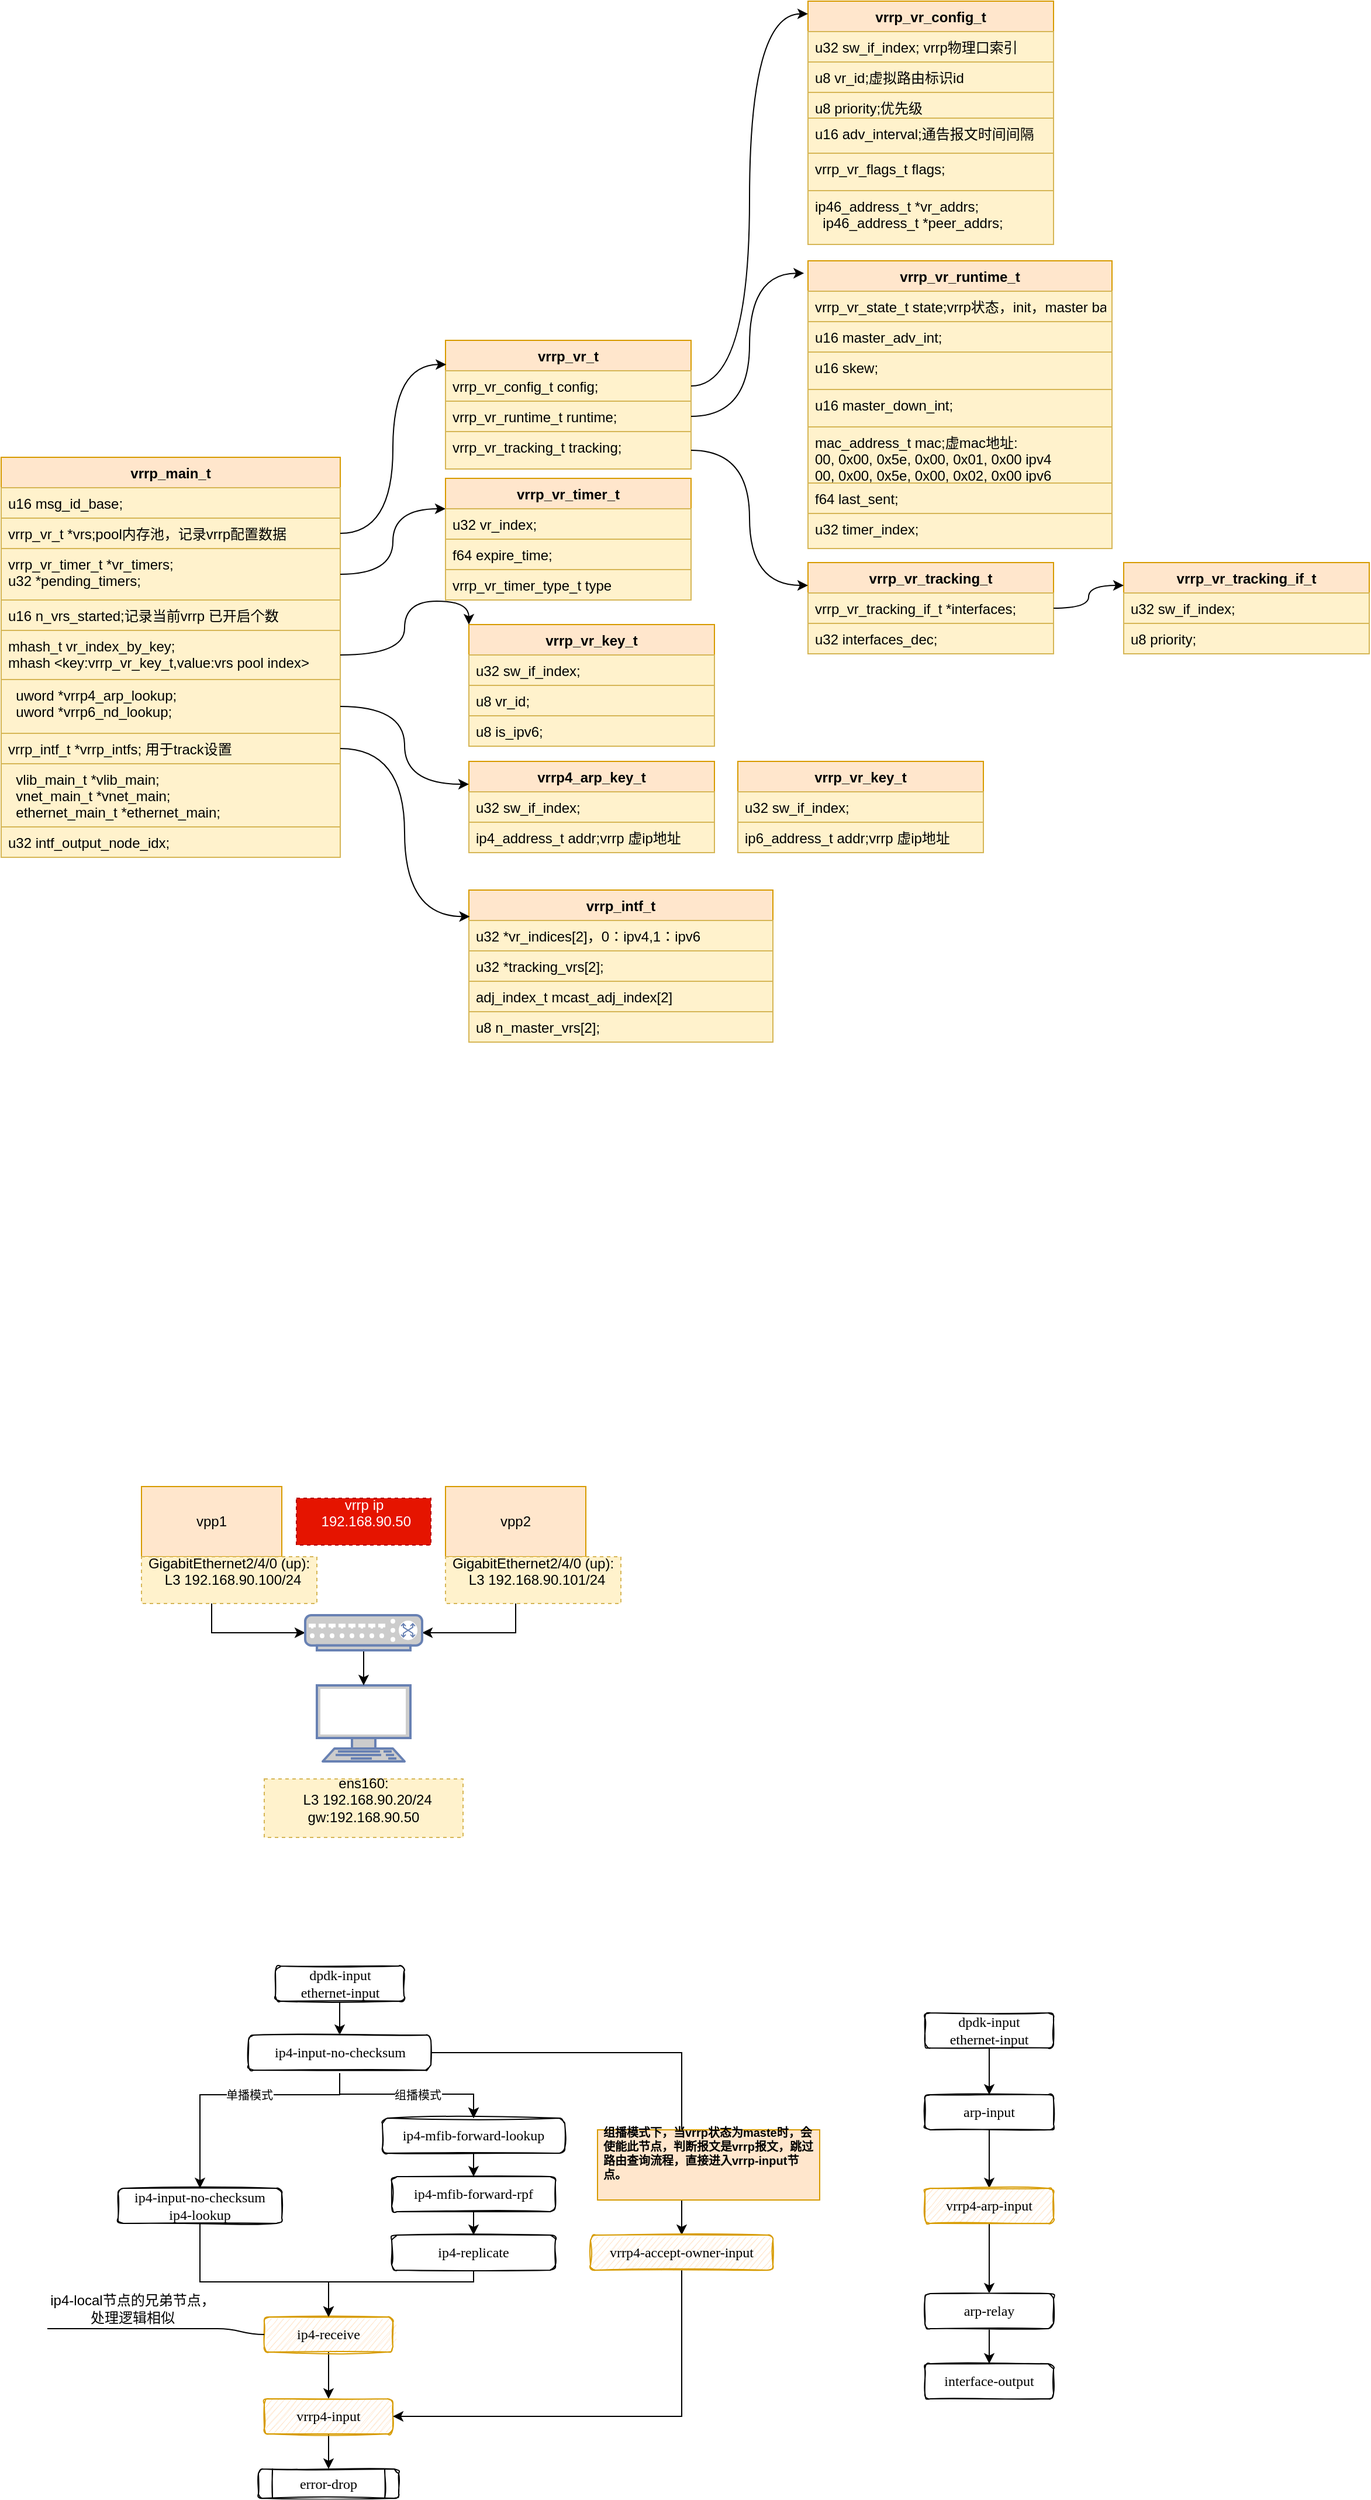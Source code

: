 <mxfile version="20.2.5" type="github">
  <diagram id="Xr7v131PZR1YZp_UmPs2" name="Page-1">
    <mxGraphModel dx="782" dy="436" grid="1" gridSize="10" guides="1" tooltips="1" connect="1" arrows="1" fold="1" page="1" pageScale="1" pageWidth="827" pageHeight="1169" math="0" shadow="0">
      <root>
        <mxCell id="0" />
        <mxCell id="1" parent="0" />
        <mxCell id="yYVIS0Uz0t4i-bLcMdcE-6" style="edgeStyle=orthogonalEdgeStyle;rounded=0;orthogonalLoop=1;jettySize=auto;html=1;entryX=0;entryY=0.5;entryDx=0;entryDy=0;entryPerimeter=0;exitX=0.5;exitY=1;exitDx=0;exitDy=0;" parent="1" source="yYVIS0Uz0t4i-bLcMdcE-1" target="yYVIS0Uz0t4i-bLcMdcE-4" edge="1">
          <mxGeometry relative="1" as="geometry" />
        </mxCell>
        <mxCell id="yYVIS0Uz0t4i-bLcMdcE-1" value="vpp1" style="rounded=0;whiteSpace=wrap;html=1;fillColor=#ffe6cc;strokeColor=#d79b00;" parent="1" vertex="1">
          <mxGeometry x="200" y="1270" width="120" height="60" as="geometry" />
        </mxCell>
        <mxCell id="yYVIS0Uz0t4i-bLcMdcE-7" style="edgeStyle=orthogonalEdgeStyle;rounded=0;orthogonalLoop=1;jettySize=auto;html=1;entryX=1;entryY=0.5;entryDx=0;entryDy=0;entryPerimeter=0;exitX=0.5;exitY=1;exitDx=0;exitDy=0;" parent="1" source="yYVIS0Uz0t4i-bLcMdcE-2" target="yYVIS0Uz0t4i-bLcMdcE-4" edge="1">
          <mxGeometry relative="1" as="geometry" />
        </mxCell>
        <mxCell id="yYVIS0Uz0t4i-bLcMdcE-2" value="vpp2" style="rounded=0;whiteSpace=wrap;html=1;fillColor=#ffe6cc;strokeColor=#d79b00;" parent="1" vertex="1">
          <mxGeometry x="460" y="1270" width="120" height="60" as="geometry" />
        </mxCell>
        <mxCell id="yYVIS0Uz0t4i-bLcMdcE-3" value="" style="fontColor=#0066CC;verticalAlign=top;verticalLabelPosition=bottom;labelPosition=center;align=center;html=1;outlineConnect=0;fillColor=#CCCCCC;strokeColor=#6881B3;gradientColor=none;gradientDirection=north;strokeWidth=2;shape=mxgraph.networks.terminal;" parent="1" vertex="1">
          <mxGeometry x="350" y="1440" width="80" height="65" as="geometry" />
        </mxCell>
        <mxCell id="yYVIS0Uz0t4i-bLcMdcE-5" value="" style="edgeStyle=orthogonalEdgeStyle;rounded=0;orthogonalLoop=1;jettySize=auto;html=1;" parent="1" source="yYVIS0Uz0t4i-bLcMdcE-4" target="yYVIS0Uz0t4i-bLcMdcE-3" edge="1">
          <mxGeometry relative="1" as="geometry" />
        </mxCell>
        <mxCell id="yYVIS0Uz0t4i-bLcMdcE-4" value="" style="fontColor=#0066CC;verticalAlign=top;verticalLabelPosition=bottom;labelPosition=center;align=center;html=1;outlineConnect=0;fillColor=#CCCCCC;strokeColor=#6881B3;gradientColor=none;gradientDirection=north;strokeWidth=2;shape=mxgraph.networks.switch;" parent="1" vertex="1">
          <mxGeometry x="340" y="1380" width="100" height="30" as="geometry" />
        </mxCell>
        <mxCell id="yYVIS0Uz0t4i-bLcMdcE-8" value="&lt;div&gt;GigabitEthernet2/4/0 (up):&lt;/div&gt;&lt;div&gt;&amp;nbsp; L3 192.168.90.100/24&lt;/div&gt;&lt;div&gt;&lt;br&gt;&lt;/div&gt;" style="text;html=1;strokeColor=#d6b656;fillColor=#fff2cc;align=center;verticalAlign=middle;whiteSpace=wrap;rounded=0;dashed=1;" parent="1" vertex="1">
          <mxGeometry x="200" y="1330" width="150" height="40" as="geometry" />
        </mxCell>
        <mxCell id="yYVIS0Uz0t4i-bLcMdcE-9" value="&lt;div&gt;GigabitEthernet2/4/0 (up):&lt;/div&gt;&lt;div&gt;&amp;nbsp; L3 192.168.90.101/24&lt;/div&gt;&lt;div&gt;&lt;br&gt;&lt;/div&gt;" style="text;html=1;strokeColor=#d6b656;fillColor=#fff2cc;align=center;verticalAlign=middle;whiteSpace=wrap;rounded=0;dashed=1;" parent="1" vertex="1">
          <mxGeometry x="460" y="1330" width="150" height="40" as="geometry" />
        </mxCell>
        <mxCell id="yYVIS0Uz0t4i-bLcMdcE-10" value="&lt;div&gt;ens160:&lt;/div&gt;&lt;div&gt;&amp;nbsp; L3 192.168.90.20/24&lt;/div&gt;&lt;div&gt;gw:192.168.90.50&lt;/div&gt;&lt;div&gt;&lt;br&gt;&lt;/div&gt;" style="text;html=1;strokeColor=#d6b656;fillColor=#fff2cc;align=center;verticalAlign=middle;whiteSpace=wrap;rounded=0;dashed=1;" parent="1" vertex="1">
          <mxGeometry x="305" y="1520" width="170" height="50" as="geometry" />
        </mxCell>
        <mxCell id="yYVIS0Uz0t4i-bLcMdcE-11" value="&lt;div&gt;vrrp ip&lt;/div&gt;&lt;div&gt;&lt;span&gt;&amp;nbsp;192.168.90.50&lt;/span&gt;&lt;/div&gt;&lt;div&gt;&lt;br&gt;&lt;/div&gt;" style="text;html=1;strokeColor=#B20000;fillColor=#e51400;align=center;verticalAlign=middle;whiteSpace=wrap;rounded=0;dashed=1;fontColor=#ffffff;" parent="1" vertex="1">
          <mxGeometry x="332.5" y="1280" width="115" height="40" as="geometry" />
        </mxCell>
        <mxCell id="yYVIS0Uz0t4i-bLcMdcE-12" value="vrrp_main_t" style="swimlane;fontStyle=1;align=center;verticalAlign=top;childLayout=stackLayout;horizontal=1;startSize=26;horizontalStack=0;resizeParent=1;resizeParentMax=0;resizeLast=0;collapsible=1;marginBottom=0;strokeColor=#d79b00;fillColor=#ffe6cc;" parent="1" vertex="1">
          <mxGeometry x="80" y="390" width="290" height="342" as="geometry" />
        </mxCell>
        <mxCell id="yYVIS0Uz0t4i-bLcMdcE-13" value="u16 msg_id_base;" style="text;strokeColor=#d6b656;fillColor=#fff2cc;align=left;verticalAlign=top;spacingLeft=4;spacingRight=4;overflow=hidden;rotatable=0;points=[[0,0.5],[1,0.5]];portConstraint=eastwest;" parent="yYVIS0Uz0t4i-bLcMdcE-12" vertex="1">
          <mxGeometry y="26" width="290" height="26" as="geometry" />
        </mxCell>
        <mxCell id="yYVIS0Uz0t4i-bLcMdcE-15" value="vrrp_vr_t *vrs;pool内存池，记录vrrp配置数据" style="text;strokeColor=#d6b656;fillColor=#fff2cc;align=left;verticalAlign=top;spacingLeft=4;spacingRight=4;overflow=hidden;rotatable=0;points=[[0,0.5],[1,0.5]];portConstraint=eastwest;" parent="yYVIS0Uz0t4i-bLcMdcE-12" vertex="1">
          <mxGeometry y="52" width="290" height="26" as="geometry" />
        </mxCell>
        <mxCell id="yYVIS0Uz0t4i-bLcMdcE-16" value="vrrp_vr_timer_t *vr_timers;&#xa;u32 *pending_timers;" style="text;strokeColor=#d6b656;fillColor=#fff2cc;align=left;verticalAlign=top;spacingLeft=4;spacingRight=4;overflow=hidden;rotatable=0;points=[[0,0.5],[1,0.5]];portConstraint=eastwest;" parent="yYVIS0Uz0t4i-bLcMdcE-12" vertex="1">
          <mxGeometry y="78" width="290" height="44" as="geometry" />
        </mxCell>
        <mxCell id="yYVIS0Uz0t4i-bLcMdcE-17" value="u16 n_vrs_started;记录当前vrrp 已开启个数" style="text;strokeColor=#d6b656;fillColor=#fff2cc;align=left;verticalAlign=top;spacingLeft=4;spacingRight=4;overflow=hidden;rotatable=0;points=[[0,0.5],[1,0.5]];portConstraint=eastwest;" parent="yYVIS0Uz0t4i-bLcMdcE-12" vertex="1">
          <mxGeometry y="122" width="290" height="26" as="geometry" />
        </mxCell>
        <mxCell id="yYVIS0Uz0t4i-bLcMdcE-18" value="mhash_t vr_index_by_key;  &#xa;mhash &lt;key:vrrp_vr_key_t,value:vrs pool index&gt;" style="text;strokeColor=#d6b656;fillColor=#fff2cc;align=left;verticalAlign=top;spacingLeft=4;spacingRight=4;overflow=hidden;rotatable=0;points=[[0,0.5],[1,0.5]];portConstraint=eastwest;" parent="yYVIS0Uz0t4i-bLcMdcE-12" vertex="1">
          <mxGeometry y="148" width="290" height="42" as="geometry" />
        </mxCell>
        <mxCell id="yYVIS0Uz0t4i-bLcMdcE-19" value="  uword *vrrp4_arp_lookup;&#xa;  uword *vrrp6_nd_lookup;" style="text;strokeColor=#d6b656;fillColor=#fff2cc;align=left;verticalAlign=top;spacingLeft=4;spacingRight=4;overflow=hidden;rotatable=0;points=[[0,0.5],[1,0.5]];portConstraint=eastwest;" parent="yYVIS0Uz0t4i-bLcMdcE-12" vertex="1">
          <mxGeometry y="190" width="290" height="46" as="geometry" />
        </mxCell>
        <mxCell id="yYVIS0Uz0t4i-bLcMdcE-20" value="vrrp_intf_t *vrrp_intfs; 用于track设置" style="text;strokeColor=#d6b656;fillColor=#fff2cc;align=left;verticalAlign=top;spacingLeft=4;spacingRight=4;overflow=hidden;rotatable=0;points=[[0,0.5],[1,0.5]];portConstraint=eastwest;" parent="yYVIS0Uz0t4i-bLcMdcE-12" vertex="1">
          <mxGeometry y="236" width="290" height="26" as="geometry" />
        </mxCell>
        <mxCell id="yYVIS0Uz0t4i-bLcMdcE-21" value="  vlib_main_t *vlib_main;&#xa;  vnet_main_t *vnet_main;&#xa;  ethernet_main_t *ethernet_main;" style="text;strokeColor=#d6b656;fillColor=#fff2cc;align=left;verticalAlign=top;spacingLeft=4;spacingRight=4;overflow=hidden;rotatable=0;points=[[0,0.5],[1,0.5]];portConstraint=eastwest;" parent="yYVIS0Uz0t4i-bLcMdcE-12" vertex="1">
          <mxGeometry y="262" width="290" height="54" as="geometry" />
        </mxCell>
        <mxCell id="yYVIS0Uz0t4i-bLcMdcE-22" value="u32 intf_output_node_idx;" style="text;strokeColor=#d6b656;fillColor=#fff2cc;align=left;verticalAlign=top;spacingLeft=4;spacingRight=4;overflow=hidden;rotatable=0;points=[[0,0.5],[1,0.5]];portConstraint=eastwest;" parent="yYVIS0Uz0t4i-bLcMdcE-12" vertex="1">
          <mxGeometry y="316" width="290" height="26" as="geometry" />
        </mxCell>
        <mxCell id="yYVIS0Uz0t4i-bLcMdcE-23" value="vrrp_vr_t" style="swimlane;fontStyle=1;align=center;verticalAlign=top;childLayout=stackLayout;horizontal=1;startSize=26;horizontalStack=0;resizeParent=1;resizeParentMax=0;resizeLast=0;collapsible=1;marginBottom=0;strokeColor=#d79b00;fillColor=#ffe6cc;" parent="1" vertex="1">
          <mxGeometry x="460" y="290" width="210" height="110" as="geometry" />
        </mxCell>
        <mxCell id="yYVIS0Uz0t4i-bLcMdcE-24" value="vrrp_vr_config_t config;" style="text;strokeColor=#d6b656;fillColor=#fff2cc;align=left;verticalAlign=top;spacingLeft=4;spacingRight=4;overflow=hidden;rotatable=0;points=[[0,0.5],[1,0.5]];portConstraint=eastwest;" parent="yYVIS0Uz0t4i-bLcMdcE-23" vertex="1">
          <mxGeometry y="26" width="210" height="26" as="geometry" />
        </mxCell>
        <mxCell id="yYVIS0Uz0t4i-bLcMdcE-25" value="vrrp_vr_runtime_t runtime;" style="text;strokeColor=#d6b656;fillColor=#fff2cc;align=left;verticalAlign=top;spacingLeft=4;spacingRight=4;overflow=hidden;rotatable=0;points=[[0,0.5],[1,0.5]];portConstraint=eastwest;" parent="yYVIS0Uz0t4i-bLcMdcE-23" vertex="1">
          <mxGeometry y="52" width="210" height="26" as="geometry" />
        </mxCell>
        <mxCell id="yYVIS0Uz0t4i-bLcMdcE-26" value="vrrp_vr_tracking_t tracking;" style="text;strokeColor=#d6b656;fillColor=#fff2cc;align=left;verticalAlign=top;spacingLeft=4;spacingRight=4;overflow=hidden;rotatable=0;points=[[0,0.5],[1,0.5]];portConstraint=eastwest;" parent="yYVIS0Uz0t4i-bLcMdcE-23" vertex="1">
          <mxGeometry y="78" width="210" height="32" as="geometry" />
        </mxCell>
        <mxCell id="yYVIS0Uz0t4i-bLcMdcE-33" value="vrrp_vr_config_t" style="swimlane;fontStyle=1;align=center;verticalAlign=top;childLayout=stackLayout;horizontal=1;startSize=26;horizontalStack=0;resizeParent=1;resizeParentMax=0;resizeLast=0;collapsible=1;marginBottom=0;strokeColor=#d79b00;fillColor=#ffe6cc;" parent="1" vertex="1">
          <mxGeometry x="770" width="210" height="208" as="geometry" />
        </mxCell>
        <mxCell id="yYVIS0Uz0t4i-bLcMdcE-34" value="u32 sw_if_index; vrrp物理口索引" style="text;strokeColor=#d6b656;fillColor=#fff2cc;align=left;verticalAlign=top;spacingLeft=4;spacingRight=4;overflow=hidden;rotatable=0;points=[[0,0.5],[1,0.5]];portConstraint=eastwest;" parent="yYVIS0Uz0t4i-bLcMdcE-33" vertex="1">
          <mxGeometry y="26" width="210" height="26" as="geometry" />
        </mxCell>
        <mxCell id="yYVIS0Uz0t4i-bLcMdcE-35" value="u8 vr_id;虚拟路由标识id" style="text;strokeColor=#d6b656;fillColor=#fff2cc;align=left;verticalAlign=top;spacingLeft=4;spacingRight=4;overflow=hidden;rotatable=0;points=[[0,0.5],[1,0.5]];portConstraint=eastwest;" parent="yYVIS0Uz0t4i-bLcMdcE-33" vertex="1">
          <mxGeometry y="52" width="210" height="26" as="geometry" />
        </mxCell>
        <mxCell id="yYVIS0Uz0t4i-bLcMdcE-36" value="u8 priority;优先级" style="text;strokeColor=#d6b656;fillColor=#fff2cc;align=left;verticalAlign=top;spacingLeft=4;spacingRight=4;overflow=hidden;rotatable=0;points=[[0,0.5],[1,0.5]];portConstraint=eastwest;" parent="yYVIS0Uz0t4i-bLcMdcE-33" vertex="1">
          <mxGeometry y="78" width="210" height="22" as="geometry" />
        </mxCell>
        <mxCell id="yYVIS0Uz0t4i-bLcMdcE-37" value="u16 adv_interval;通告报文时间间隔" style="text;strokeColor=#d6b656;fillColor=#fff2cc;align=left;verticalAlign=top;spacingLeft=4;spacingRight=4;overflow=hidden;rotatable=0;points=[[0,0.5],[1,0.5]];portConstraint=eastwest;" parent="yYVIS0Uz0t4i-bLcMdcE-33" vertex="1">
          <mxGeometry y="100" width="210" height="30" as="geometry" />
        </mxCell>
        <mxCell id="yYVIS0Uz0t4i-bLcMdcE-38" value="vrrp_vr_flags_t flags;" style="text;strokeColor=#d6b656;fillColor=#fff2cc;align=left;verticalAlign=top;spacingLeft=4;spacingRight=4;overflow=hidden;rotatable=0;points=[[0,0.5],[1,0.5]];portConstraint=eastwest;" parent="yYVIS0Uz0t4i-bLcMdcE-33" vertex="1">
          <mxGeometry y="130" width="210" height="32" as="geometry" />
        </mxCell>
        <mxCell id="yYVIS0Uz0t4i-bLcMdcE-39" value="ip46_address_t *vr_addrs;&#xa;  ip46_address_t *peer_addrs;" style="text;strokeColor=#d6b656;fillColor=#fff2cc;align=left;verticalAlign=top;spacingLeft=4;spacingRight=4;overflow=hidden;rotatable=0;points=[[0,0.5],[1,0.5]];portConstraint=eastwest;" parent="yYVIS0Uz0t4i-bLcMdcE-33" vertex="1">
          <mxGeometry y="162" width="210" height="46" as="geometry" />
        </mxCell>
        <mxCell id="yYVIS0Uz0t4i-bLcMdcE-40" value="vrrp_vr_runtime_t" style="swimlane;fontStyle=1;align=center;verticalAlign=top;childLayout=stackLayout;horizontal=1;startSize=26;horizontalStack=0;resizeParent=1;resizeParentMax=0;resizeLast=0;collapsible=1;marginBottom=0;strokeColor=#d79b00;fillColor=#ffe6cc;" parent="1" vertex="1">
          <mxGeometry x="770" y="222" width="260" height="246" as="geometry" />
        </mxCell>
        <mxCell id="yYVIS0Uz0t4i-bLcMdcE-41" value="vrrp_vr_state_t state;vrrp状态，init，master backup" style="text;strokeColor=#d6b656;fillColor=#fff2cc;align=left;verticalAlign=top;spacingLeft=4;spacingRight=4;overflow=hidden;rotatable=0;points=[[0,0.5],[1,0.5]];portConstraint=eastwest;" parent="yYVIS0Uz0t4i-bLcMdcE-40" vertex="1">
          <mxGeometry y="26" width="260" height="26" as="geometry" />
        </mxCell>
        <mxCell id="yYVIS0Uz0t4i-bLcMdcE-42" value="u16 master_adv_int;" style="text;strokeColor=#d6b656;fillColor=#fff2cc;align=left;verticalAlign=top;spacingLeft=4;spacingRight=4;overflow=hidden;rotatable=0;points=[[0,0.5],[1,0.5]];portConstraint=eastwest;" parent="yYVIS0Uz0t4i-bLcMdcE-40" vertex="1">
          <mxGeometry y="52" width="260" height="26" as="geometry" />
        </mxCell>
        <mxCell id="yYVIS0Uz0t4i-bLcMdcE-43" value="u16 skew;" style="text;strokeColor=#d6b656;fillColor=#fff2cc;align=left;verticalAlign=top;spacingLeft=4;spacingRight=4;overflow=hidden;rotatable=0;points=[[0,0.5],[1,0.5]];portConstraint=eastwest;" parent="yYVIS0Uz0t4i-bLcMdcE-40" vertex="1">
          <mxGeometry y="78" width="260" height="32" as="geometry" />
        </mxCell>
        <mxCell id="yYVIS0Uz0t4i-bLcMdcE-44" value="u16 master_down_int;" style="text;strokeColor=#d6b656;fillColor=#fff2cc;align=left;verticalAlign=top;spacingLeft=4;spacingRight=4;overflow=hidden;rotatable=0;points=[[0,0.5],[1,0.5]];portConstraint=eastwest;" parent="yYVIS0Uz0t4i-bLcMdcE-40" vertex="1">
          <mxGeometry y="110" width="260" height="32" as="geometry" />
        </mxCell>
        <mxCell id="yYVIS0Uz0t4i-bLcMdcE-45" value="mac_address_t mac;虚mac地址:&#xa;00, 0x00, 0x5e, 0x00, 0x01, 0x00 ipv4&#xa;00, 0x00, 0x5e, 0x00, 0x02, 0x00 ipv6" style="text;strokeColor=#d6b656;fillColor=#fff2cc;align=left;verticalAlign=top;spacingLeft=4;spacingRight=4;overflow=hidden;rotatable=0;points=[[0,0.5],[1,0.5]];portConstraint=eastwest;" parent="yYVIS0Uz0t4i-bLcMdcE-40" vertex="1">
          <mxGeometry y="142" width="260" height="48" as="geometry" />
        </mxCell>
        <mxCell id="yYVIS0Uz0t4i-bLcMdcE-46" value="f64 last_sent;" style="text;strokeColor=#d6b656;fillColor=#fff2cc;align=left;verticalAlign=top;spacingLeft=4;spacingRight=4;overflow=hidden;rotatable=0;points=[[0,0.5],[1,0.5]];portConstraint=eastwest;" parent="yYVIS0Uz0t4i-bLcMdcE-40" vertex="1">
          <mxGeometry y="190" width="260" height="26" as="geometry" />
        </mxCell>
        <mxCell id="yYVIS0Uz0t4i-bLcMdcE-47" value="u32 timer_index;" style="text;strokeColor=#d6b656;fillColor=#fff2cc;align=left;verticalAlign=top;spacingLeft=4;spacingRight=4;overflow=hidden;rotatable=0;points=[[0,0.5],[1,0.5]];portConstraint=eastwest;" parent="yYVIS0Uz0t4i-bLcMdcE-40" vertex="1">
          <mxGeometry y="216" width="260" height="30" as="geometry" />
        </mxCell>
        <mxCell id="yYVIS0Uz0t4i-bLcMdcE-48" value="vrrp_vr_tracking_t" style="swimlane;fontStyle=1;align=center;verticalAlign=top;childLayout=stackLayout;horizontal=1;startSize=26;horizontalStack=0;resizeParent=1;resizeParentMax=0;resizeLast=0;collapsible=1;marginBottom=0;strokeColor=#d79b00;fillColor=#ffe6cc;" parent="1" vertex="1">
          <mxGeometry x="770" y="480" width="210" height="78" as="geometry" />
        </mxCell>
        <mxCell id="yYVIS0Uz0t4i-bLcMdcE-49" value="vrrp_vr_tracking_if_t *interfaces;" style="text;strokeColor=#d6b656;fillColor=#fff2cc;align=left;verticalAlign=top;spacingLeft=4;spacingRight=4;overflow=hidden;rotatable=0;points=[[0,0.5],[1,0.5]];portConstraint=eastwest;" parent="yYVIS0Uz0t4i-bLcMdcE-48" vertex="1">
          <mxGeometry y="26" width="210" height="26" as="geometry" />
        </mxCell>
        <mxCell id="yYVIS0Uz0t4i-bLcMdcE-50" value="u32 interfaces_dec;" style="text;strokeColor=#d6b656;fillColor=#fff2cc;align=left;verticalAlign=top;spacingLeft=4;spacingRight=4;overflow=hidden;rotatable=0;points=[[0,0.5],[1,0.5]];portConstraint=eastwest;" parent="yYVIS0Uz0t4i-bLcMdcE-48" vertex="1">
          <mxGeometry y="52" width="210" height="26" as="geometry" />
        </mxCell>
        <mxCell id="yYVIS0Uz0t4i-bLcMdcE-56" value="vrrp_vr_tracking_if_t" style="swimlane;fontStyle=1;align=center;verticalAlign=top;childLayout=stackLayout;horizontal=1;startSize=26;horizontalStack=0;resizeParent=1;resizeParentMax=0;resizeLast=0;collapsible=1;marginBottom=0;strokeColor=#d79b00;fillColor=#ffe6cc;" parent="1" vertex="1">
          <mxGeometry x="1040" y="480" width="210" height="78" as="geometry" />
        </mxCell>
        <mxCell id="yYVIS0Uz0t4i-bLcMdcE-57" value="u32 sw_if_index;" style="text;strokeColor=#d6b656;fillColor=#fff2cc;align=left;verticalAlign=top;spacingLeft=4;spacingRight=4;overflow=hidden;rotatable=0;points=[[0,0.5],[1,0.5]];portConstraint=eastwest;" parent="yYVIS0Uz0t4i-bLcMdcE-56" vertex="1">
          <mxGeometry y="26" width="210" height="26" as="geometry" />
        </mxCell>
        <mxCell id="yYVIS0Uz0t4i-bLcMdcE-58" value="u8 priority;" style="text;strokeColor=#d6b656;fillColor=#fff2cc;align=left;verticalAlign=top;spacingLeft=4;spacingRight=4;overflow=hidden;rotatable=0;points=[[0,0.5],[1,0.5]];portConstraint=eastwest;" parent="yYVIS0Uz0t4i-bLcMdcE-56" vertex="1">
          <mxGeometry y="52" width="210" height="26" as="geometry" />
        </mxCell>
        <mxCell id="yYVIS0Uz0t4i-bLcMdcE-59" value="vrrp_vr_timer_t" style="swimlane;fontStyle=1;align=center;verticalAlign=top;childLayout=stackLayout;horizontal=1;startSize=26;horizontalStack=0;resizeParent=1;resizeParentMax=0;resizeLast=0;collapsible=1;marginBottom=0;strokeColor=#d79b00;fillColor=#ffe6cc;" parent="1" vertex="1">
          <mxGeometry x="460" y="408" width="210" height="104" as="geometry" />
        </mxCell>
        <mxCell id="yYVIS0Uz0t4i-bLcMdcE-60" value="u32 vr_index;" style="text;strokeColor=#d6b656;fillColor=#fff2cc;align=left;verticalAlign=top;spacingLeft=4;spacingRight=4;overflow=hidden;rotatable=0;points=[[0,0.5],[1,0.5]];portConstraint=eastwest;" parent="yYVIS0Uz0t4i-bLcMdcE-59" vertex="1">
          <mxGeometry y="26" width="210" height="26" as="geometry" />
        </mxCell>
        <mxCell id="yYVIS0Uz0t4i-bLcMdcE-61" value="f64 expire_time;" style="text;strokeColor=#d6b656;fillColor=#fff2cc;align=left;verticalAlign=top;spacingLeft=4;spacingRight=4;overflow=hidden;rotatable=0;points=[[0,0.5],[1,0.5]];portConstraint=eastwest;" parent="yYVIS0Uz0t4i-bLcMdcE-59" vertex="1">
          <mxGeometry y="52" width="210" height="26" as="geometry" />
        </mxCell>
        <mxCell id="yYVIS0Uz0t4i-bLcMdcE-62" value="vrrp_vr_timer_type_t type" style="text;strokeColor=#d6b656;fillColor=#fff2cc;align=left;verticalAlign=top;spacingLeft=4;spacingRight=4;overflow=hidden;rotatable=0;points=[[0,0.5],[1,0.5]];portConstraint=eastwest;" parent="yYVIS0Uz0t4i-bLcMdcE-59" vertex="1">
          <mxGeometry y="78" width="210" height="26" as="geometry" />
        </mxCell>
        <mxCell id="yYVIS0Uz0t4i-bLcMdcE-63" style="edgeStyle=orthogonalEdgeStyle;curved=1;rounded=0;orthogonalLoop=1;jettySize=auto;html=1;exitX=1;exitY=0.5;exitDx=0;exitDy=0;entryX=0.003;entryY=0.188;entryDx=0;entryDy=0;entryPerimeter=0;" parent="1" source="yYVIS0Uz0t4i-bLcMdcE-15" target="yYVIS0Uz0t4i-bLcMdcE-23" edge="1">
          <mxGeometry relative="1" as="geometry">
            <mxPoint x="390" y="230" as="targetPoint" />
          </mxGeometry>
        </mxCell>
        <mxCell id="yYVIS0Uz0t4i-bLcMdcE-65" style="edgeStyle=orthogonalEdgeStyle;curved=1;rounded=0;orthogonalLoop=1;jettySize=auto;html=1;exitX=1;exitY=0.5;exitDx=0;exitDy=0;entryX=-0.013;entryY=0.043;entryDx=0;entryDy=0;entryPerimeter=0;" parent="1" source="yYVIS0Uz0t4i-bLcMdcE-25" target="yYVIS0Uz0t4i-bLcMdcE-40" edge="1">
          <mxGeometry relative="1" as="geometry" />
        </mxCell>
        <mxCell id="yYVIS0Uz0t4i-bLcMdcE-66" style="edgeStyle=orthogonalEdgeStyle;curved=1;rounded=0;orthogonalLoop=1;jettySize=auto;html=1;exitX=1;exitY=0.5;exitDx=0;exitDy=0;entryX=0;entryY=0.25;entryDx=0;entryDy=0;" parent="1" source="yYVIS0Uz0t4i-bLcMdcE-26" target="yYVIS0Uz0t4i-bLcMdcE-48" edge="1">
          <mxGeometry relative="1" as="geometry" />
        </mxCell>
        <mxCell id="yYVIS0Uz0t4i-bLcMdcE-67" style="edgeStyle=orthogonalEdgeStyle;curved=1;rounded=0;orthogonalLoop=1;jettySize=auto;html=1;exitX=1;exitY=0.5;exitDx=0;exitDy=0;entryX=0;entryY=0.25;entryDx=0;entryDy=0;" parent="1" source="yYVIS0Uz0t4i-bLcMdcE-49" target="yYVIS0Uz0t4i-bLcMdcE-56" edge="1">
          <mxGeometry relative="1" as="geometry" />
        </mxCell>
        <mxCell id="yYVIS0Uz0t4i-bLcMdcE-68" style="edgeStyle=orthogonalEdgeStyle;curved=1;rounded=0;orthogonalLoop=1;jettySize=auto;html=1;exitX=1;exitY=0.5;exitDx=0;exitDy=0;entryX=0;entryY=0.052;entryDx=0;entryDy=0;entryPerimeter=0;" parent="1" source="yYVIS0Uz0t4i-bLcMdcE-24" target="yYVIS0Uz0t4i-bLcMdcE-33" edge="1">
          <mxGeometry relative="1" as="geometry" />
        </mxCell>
        <mxCell id="yYVIS0Uz0t4i-bLcMdcE-69" style="edgeStyle=orthogonalEdgeStyle;curved=1;rounded=0;orthogonalLoop=1;jettySize=auto;html=1;exitX=1;exitY=0.5;exitDx=0;exitDy=0;entryX=0;entryY=0.25;entryDx=0;entryDy=0;" parent="1" source="yYVIS0Uz0t4i-bLcMdcE-16" target="yYVIS0Uz0t4i-bLcMdcE-59" edge="1">
          <mxGeometry relative="1" as="geometry" />
        </mxCell>
        <mxCell id="yYVIS0Uz0t4i-bLcMdcE-70" value="vrrp_vr_key_t" style="swimlane;fontStyle=1;align=center;verticalAlign=top;childLayout=stackLayout;horizontal=1;startSize=26;horizontalStack=0;resizeParent=1;resizeParentMax=0;resizeLast=0;collapsible=1;marginBottom=0;strokeColor=#d79b00;fillColor=#ffe6cc;" parent="1" vertex="1">
          <mxGeometry x="480" y="533" width="210" height="104" as="geometry" />
        </mxCell>
        <mxCell id="yYVIS0Uz0t4i-bLcMdcE-71" value="u32 sw_if_index;" style="text;strokeColor=#d6b656;fillColor=#fff2cc;align=left;verticalAlign=top;spacingLeft=4;spacingRight=4;overflow=hidden;rotatable=0;points=[[0,0.5],[1,0.5]];portConstraint=eastwest;" parent="yYVIS0Uz0t4i-bLcMdcE-70" vertex="1">
          <mxGeometry y="26" width="210" height="26" as="geometry" />
        </mxCell>
        <mxCell id="yYVIS0Uz0t4i-bLcMdcE-72" value="u8 vr_id;" style="text;strokeColor=#d6b656;fillColor=#fff2cc;align=left;verticalAlign=top;spacingLeft=4;spacingRight=4;overflow=hidden;rotatable=0;points=[[0,0.5],[1,0.5]];portConstraint=eastwest;" parent="yYVIS0Uz0t4i-bLcMdcE-70" vertex="1">
          <mxGeometry y="52" width="210" height="26" as="geometry" />
        </mxCell>
        <mxCell id="yYVIS0Uz0t4i-bLcMdcE-73" value="u8 is_ipv6;" style="text;strokeColor=#d6b656;fillColor=#fff2cc;align=left;verticalAlign=top;spacingLeft=4;spacingRight=4;overflow=hidden;rotatable=0;points=[[0,0.5],[1,0.5]];portConstraint=eastwest;" parent="yYVIS0Uz0t4i-bLcMdcE-70" vertex="1">
          <mxGeometry y="78" width="210" height="26" as="geometry" />
        </mxCell>
        <mxCell id="yYVIS0Uz0t4i-bLcMdcE-74" style="edgeStyle=orthogonalEdgeStyle;curved=1;rounded=0;orthogonalLoop=1;jettySize=auto;html=1;exitX=1;exitY=0.5;exitDx=0;exitDy=0;entryX=0;entryY=0;entryDx=0;entryDy=0;" parent="1" source="yYVIS0Uz0t4i-bLcMdcE-18" target="yYVIS0Uz0t4i-bLcMdcE-70" edge="1">
          <mxGeometry relative="1" as="geometry" />
        </mxCell>
        <mxCell id="yYVIS0Uz0t4i-bLcMdcE-75" value="vrrp4_arp_key_t" style="swimlane;fontStyle=1;align=center;verticalAlign=top;childLayout=stackLayout;horizontal=1;startSize=26;horizontalStack=0;resizeParent=1;resizeParentMax=0;resizeLast=0;collapsible=1;marginBottom=0;strokeColor=#d79b00;fillColor=#ffe6cc;" parent="1" vertex="1">
          <mxGeometry x="480" y="650" width="210" height="78" as="geometry" />
        </mxCell>
        <mxCell id="yYVIS0Uz0t4i-bLcMdcE-76" value="u32 sw_if_index;" style="text;strokeColor=#d6b656;fillColor=#fff2cc;align=left;verticalAlign=top;spacingLeft=4;spacingRight=4;overflow=hidden;rotatable=0;points=[[0,0.5],[1,0.5]];portConstraint=eastwest;" parent="yYVIS0Uz0t4i-bLcMdcE-75" vertex="1">
          <mxGeometry y="26" width="210" height="26" as="geometry" />
        </mxCell>
        <mxCell id="yYVIS0Uz0t4i-bLcMdcE-77" value="ip4_address_t addr;vrrp 虚ip地址" style="text;strokeColor=#d6b656;fillColor=#fff2cc;align=left;verticalAlign=top;spacingLeft=4;spacingRight=4;overflow=hidden;rotatable=0;points=[[0,0.5],[1,0.5]];portConstraint=eastwest;" parent="yYVIS0Uz0t4i-bLcMdcE-75" vertex="1">
          <mxGeometry y="52" width="210" height="26" as="geometry" />
        </mxCell>
        <mxCell id="yYVIS0Uz0t4i-bLcMdcE-79" value="vrrp_vr_key_t" style="swimlane;fontStyle=1;align=center;verticalAlign=top;childLayout=stackLayout;horizontal=1;startSize=26;horizontalStack=0;resizeParent=1;resizeParentMax=0;resizeLast=0;collapsible=1;marginBottom=0;strokeColor=#d79b00;fillColor=#ffe6cc;" parent="1" vertex="1">
          <mxGeometry x="710" y="650" width="210" height="78" as="geometry" />
        </mxCell>
        <mxCell id="yYVIS0Uz0t4i-bLcMdcE-80" value="u32 sw_if_index;" style="text;strokeColor=#d6b656;fillColor=#fff2cc;align=left;verticalAlign=top;spacingLeft=4;spacingRight=4;overflow=hidden;rotatable=0;points=[[0,0.5],[1,0.5]];portConstraint=eastwest;" parent="yYVIS0Uz0t4i-bLcMdcE-79" vertex="1">
          <mxGeometry y="26" width="210" height="26" as="geometry" />
        </mxCell>
        <mxCell id="yYVIS0Uz0t4i-bLcMdcE-81" value="ip6_address_t addr;vrrp 虚ip地址" style="text;strokeColor=#d6b656;fillColor=#fff2cc;align=left;verticalAlign=top;spacingLeft=4;spacingRight=4;overflow=hidden;rotatable=0;points=[[0,0.5],[1,0.5]];portConstraint=eastwest;" parent="yYVIS0Uz0t4i-bLcMdcE-79" vertex="1">
          <mxGeometry y="52" width="210" height="26" as="geometry" />
        </mxCell>
        <mxCell id="yYVIS0Uz0t4i-bLcMdcE-83" style="edgeStyle=orthogonalEdgeStyle;curved=1;rounded=0;orthogonalLoop=1;jettySize=auto;html=1;exitX=1;exitY=0.5;exitDx=0;exitDy=0;entryX=0;entryY=0.25;entryDx=0;entryDy=0;" parent="1" source="yYVIS0Uz0t4i-bLcMdcE-19" target="yYVIS0Uz0t4i-bLcMdcE-75" edge="1">
          <mxGeometry relative="1" as="geometry" />
        </mxCell>
        <mxCell id="jMTyDZ1HEhaUe_e8WgB1-1" value="vrrp_intf_t" style="swimlane;fontStyle=1;align=center;verticalAlign=top;childLayout=stackLayout;horizontal=1;startSize=26;horizontalStack=0;resizeParent=1;resizeParentMax=0;resizeLast=0;collapsible=1;marginBottom=0;strokeColor=#d79b00;fillColor=#ffe6cc;" parent="1" vertex="1">
          <mxGeometry x="480" y="760" width="260" height="130" as="geometry" />
        </mxCell>
        <mxCell id="jMTyDZ1HEhaUe_e8WgB1-2" value="u32 *vr_indices[2]，0：ipv4,1：ipv6" style="text;strokeColor=#d6b656;fillColor=#fff2cc;align=left;verticalAlign=top;spacingLeft=4;spacingRight=4;overflow=hidden;rotatable=0;points=[[0,0.5],[1,0.5]];portConstraint=eastwest;" parent="jMTyDZ1HEhaUe_e8WgB1-1" vertex="1">
          <mxGeometry y="26" width="260" height="26" as="geometry" />
        </mxCell>
        <mxCell id="jMTyDZ1HEhaUe_e8WgB1-3" value="u32 *tracking_vrs[2]; " style="text;strokeColor=#d6b656;fillColor=#fff2cc;align=left;verticalAlign=top;spacingLeft=4;spacingRight=4;overflow=hidden;rotatable=0;points=[[0,0.5],[1,0.5]];portConstraint=eastwest;" parent="jMTyDZ1HEhaUe_e8WgB1-1" vertex="1">
          <mxGeometry y="52" width="260" height="26" as="geometry" />
        </mxCell>
        <mxCell id="jMTyDZ1HEhaUe_e8WgB1-4" value="adj_index_t mcast_adj_index[2]" style="text;strokeColor=#d6b656;fillColor=#fff2cc;align=left;verticalAlign=top;spacingLeft=4;spacingRight=4;overflow=hidden;rotatable=0;points=[[0,0.5],[1,0.5]];portConstraint=eastwest;" parent="jMTyDZ1HEhaUe_e8WgB1-1" vertex="1">
          <mxGeometry y="78" width="260" height="26" as="geometry" />
        </mxCell>
        <mxCell id="jMTyDZ1HEhaUe_e8WgB1-5" value="u8 n_master_vrs[2];" style="text;strokeColor=#d6b656;fillColor=#fff2cc;align=left;verticalAlign=top;spacingLeft=4;spacingRight=4;overflow=hidden;rotatable=0;points=[[0,0.5],[1,0.5]];portConstraint=eastwest;" parent="jMTyDZ1HEhaUe_e8WgB1-1" vertex="1">
          <mxGeometry y="104" width="260" height="26" as="geometry" />
        </mxCell>
        <mxCell id="jMTyDZ1HEhaUe_e8WgB1-7" style="edgeStyle=orthogonalEdgeStyle;curved=1;rounded=0;orthogonalLoop=1;jettySize=auto;html=1;exitX=1;exitY=0.5;exitDx=0;exitDy=0;entryX=0.003;entryY=0.174;entryDx=0;entryDy=0;entryPerimeter=0;" parent="1" source="yYVIS0Uz0t4i-bLcMdcE-20" target="jMTyDZ1HEhaUe_e8WgB1-1" edge="1">
          <mxGeometry relative="1" as="geometry" />
        </mxCell>
        <mxCell id="psS8HqiohFmHwW6m-3Iq-5" value="" style="edgeStyle=orthogonalEdgeStyle;rounded=0;orthogonalLoop=1;jettySize=auto;html=1;fontFamily=Comic Sans MS;" parent="1" source="psS8HqiohFmHwW6m-3Iq-2" target="psS8HqiohFmHwW6m-3Iq-4" edge="1">
          <mxGeometry relative="1" as="geometry">
            <Array as="points">
              <mxPoint x="250" y="1950" />
              <mxPoint x="360" y="1950" />
            </Array>
          </mxGeometry>
        </mxCell>
        <mxCell id="psS8HqiohFmHwW6m-3Iq-2" value="ip4-input-no-checksum&lt;br&gt;ip4-lookup" style="rounded=1;whiteSpace=wrap;html=1;fontFamily=Comic Sans MS;labelBackgroundColor=none;labelBorderColor=none;shadow=0;sketch=1;glass=0;" parent="1" vertex="1">
          <mxGeometry x="180" y="1870" width="140" height="30" as="geometry" />
        </mxCell>
        <mxCell id="psS8HqiohFmHwW6m-3Iq-7" value="" style="edgeStyle=orthogonalEdgeStyle;rounded=0;orthogonalLoop=1;jettySize=auto;html=1;fontFamily=Comic Sans MS;" parent="1" source="psS8HqiohFmHwW6m-3Iq-4" target="psS8HqiohFmHwW6m-3Iq-6" edge="1">
          <mxGeometry relative="1" as="geometry" />
        </mxCell>
        <mxCell id="psS8HqiohFmHwW6m-3Iq-4" value="ip4-receive" style="rounded=1;whiteSpace=wrap;html=1;fontFamily=Comic Sans MS;labelBackgroundColor=none;labelBorderColor=none;shadow=0;sketch=1;glass=0;fillColor=#ffe6cc;strokeColor=#d79b00;" parent="1" vertex="1">
          <mxGeometry x="305" y="1980" width="110" height="30" as="geometry" />
        </mxCell>
        <mxCell id="psS8HqiohFmHwW6m-3Iq-9" value="" style="edgeStyle=orthogonalEdgeStyle;rounded=0;orthogonalLoop=1;jettySize=auto;html=1;fontFamily=Comic Sans MS;" parent="1" source="psS8HqiohFmHwW6m-3Iq-6" target="psS8HqiohFmHwW6m-3Iq-8" edge="1">
          <mxGeometry relative="1" as="geometry" />
        </mxCell>
        <mxCell id="psS8HqiohFmHwW6m-3Iq-6" value="vrrp4-input" style="rounded=1;whiteSpace=wrap;html=1;fontFamily=Comic Sans MS;labelBackgroundColor=none;labelBorderColor=none;shadow=0;sketch=1;glass=0;fillColor=#ffe6cc;strokeColor=#d79b00;" parent="1" vertex="1">
          <mxGeometry x="305" y="2050" width="110" height="30" as="geometry" />
        </mxCell>
        <mxCell id="psS8HqiohFmHwW6m-3Iq-8" value="error-drop" style="shape=process;whiteSpace=wrap;html=1;backgroundOutline=1;fontFamily=Comic Sans MS;rounded=1;labelBackgroundColor=none;labelBorderColor=none;shadow=0;sketch=1;glass=0;" parent="1" vertex="1">
          <mxGeometry x="300" y="2110" width="120" height="25" as="geometry" />
        </mxCell>
        <mxCell id="wwGWtRlvdCG9VZdOlgTX-12" value="" style="edgeStyle=orthogonalEdgeStyle;rounded=0;orthogonalLoop=1;jettySize=auto;html=1;fontSize=10;" edge="1" parent="1" source="psS8HqiohFmHwW6m-3Iq-20" target="psS8HqiohFmHwW6m-3Iq-22">
          <mxGeometry relative="1" as="geometry" />
        </mxCell>
        <mxCell id="psS8HqiohFmHwW6m-3Iq-20" value="dpdk-input&lt;br&gt;ethernet-input" style="rounded=1;whiteSpace=wrap;html=1;fontFamily=Comic Sans MS;labelBackgroundColor=none;labelBorderColor=none;shadow=0;sketch=1;glass=0;" parent="1" vertex="1">
          <mxGeometry x="314.5" y="1680" width="110" height="30" as="geometry" />
        </mxCell>
        <mxCell id="wwGWtRlvdCG9VZdOlgTX-3" style="edgeStyle=orthogonalEdgeStyle;rounded=0;orthogonalLoop=1;jettySize=auto;html=1;exitX=0.5;exitY=1;exitDx=0;exitDy=0;entryX=0.5;entryY=0;entryDx=0;entryDy=0;" edge="1" parent="1" source="psS8HqiohFmHwW6m-3Iq-22" target="wwGWtRlvdCG9VZdOlgTX-2">
          <mxGeometry relative="1" as="geometry" />
        </mxCell>
        <mxCell id="wwGWtRlvdCG9VZdOlgTX-6" value="" style="edgeStyle=orthogonalEdgeStyle;rounded=0;orthogonalLoop=1;jettySize=auto;html=1;" edge="1" parent="1" source="psS8HqiohFmHwW6m-3Iq-22" target="wwGWtRlvdCG9VZdOlgTX-5">
          <mxGeometry relative="1" as="geometry" />
        </mxCell>
        <mxCell id="wwGWtRlvdCG9VZdOlgTX-15" value="" style="edgeStyle=orthogonalEdgeStyle;rounded=0;orthogonalLoop=1;jettySize=auto;html=1;fontSize=10;" edge="1" parent="1" source="psS8HqiohFmHwW6m-3Iq-22" target="wwGWtRlvdCG9VZdOlgTX-2">
          <mxGeometry relative="1" as="geometry" />
        </mxCell>
        <mxCell id="wwGWtRlvdCG9VZdOlgTX-18" value="组播模式" style="edgeLabel;html=1;align=center;verticalAlign=middle;resizable=0;points=[];fontSize=10;" vertex="1" connectable="0" parent="wwGWtRlvdCG9VZdOlgTX-15">
          <mxGeometry x="0.119" relative="1" as="geometry">
            <mxPoint as="offset" />
          </mxGeometry>
        </mxCell>
        <mxCell id="wwGWtRlvdCG9VZdOlgTX-16" style="edgeStyle=orthogonalEdgeStyle;rounded=0;orthogonalLoop=1;jettySize=auto;html=1;entryX=0.5;entryY=0;entryDx=0;entryDy=0;fontSize=10;" edge="1" parent="1" source="psS8HqiohFmHwW6m-3Iq-22" target="psS8HqiohFmHwW6m-3Iq-2">
          <mxGeometry relative="1" as="geometry">
            <Array as="points">
              <mxPoint x="370" y="1790" />
              <mxPoint x="250" y="1790" />
            </Array>
          </mxGeometry>
        </mxCell>
        <mxCell id="wwGWtRlvdCG9VZdOlgTX-17" value="单播模式" style="edgeLabel;html=1;align=center;verticalAlign=middle;resizable=0;points=[];fontSize=10;" vertex="1" connectable="0" parent="wwGWtRlvdCG9VZdOlgTX-16">
          <mxGeometry x="-0.107" relative="1" as="geometry">
            <mxPoint as="offset" />
          </mxGeometry>
        </mxCell>
        <mxCell id="psS8HqiohFmHwW6m-3Iq-22" value="ip4-input-no-checksum" style="rounded=1;whiteSpace=wrap;html=1;fontFamily=Comic Sans MS;labelBackgroundColor=none;labelBorderColor=none;shadow=0;sketch=1;glass=0;" parent="1" vertex="1">
          <mxGeometry x="291.5" y="1739" width="156" height="30" as="geometry" />
        </mxCell>
        <mxCell id="psS8HqiohFmHwW6m-3Iq-32" value="" style="edgeStyle=orthogonalEdgeStyle;rounded=0;orthogonalLoop=1;jettySize=auto;html=1;fontFamily=Comic Sans MS;fontColor=#000000;" parent="1" source="psS8HqiohFmHwW6m-3Iq-24" target="psS8HqiohFmHwW6m-3Iq-31" edge="1">
          <mxGeometry relative="1" as="geometry" />
        </mxCell>
        <mxCell id="psS8HqiohFmHwW6m-3Iq-24" value="ip4-mfib-forward-rpf" style="rounded=1;whiteSpace=wrap;html=1;fontFamily=Comic Sans MS;labelBackgroundColor=none;labelBorderColor=none;shadow=0;sketch=1;glass=0;" parent="1" vertex="1">
          <mxGeometry x="414" y="1860" width="140" height="30" as="geometry" />
        </mxCell>
        <mxCell id="psS8HqiohFmHwW6m-3Iq-34" value="" style="edgeStyle=orthogonalEdgeStyle;rounded=0;orthogonalLoop=1;jettySize=auto;html=1;fontFamily=Comic Sans MS;fontColor=#000000;entryX=0.5;entryY=0;entryDx=0;entryDy=0;" parent="1" source="psS8HqiohFmHwW6m-3Iq-31" target="psS8HqiohFmHwW6m-3Iq-4" edge="1">
          <mxGeometry relative="1" as="geometry">
            <mxPoint x="360" y="1990" as="targetPoint" />
            <Array as="points">
              <mxPoint x="484" y="1950" />
              <mxPoint x="360" y="1950" />
            </Array>
          </mxGeometry>
        </mxCell>
        <mxCell id="psS8HqiohFmHwW6m-3Iq-31" value="ip4-replicate" style="rounded=1;whiteSpace=wrap;html=1;fontFamily=Comic Sans MS;labelBackgroundColor=none;labelBorderColor=none;shadow=0;sketch=1;glass=0;" parent="1" vertex="1">
          <mxGeometry x="414" y="1910" width="140" height="30" as="geometry" />
        </mxCell>
        <mxCell id="psS8HqiohFmHwW6m-3Iq-37" value="" style="edgeStyle=orthogonalEdgeStyle;rounded=0;orthogonalLoop=1;jettySize=auto;html=1;fontFamily=Comic Sans MS;fontColor=#000000;" parent="1" source="psS8HqiohFmHwW6m-3Iq-35" target="psS8HqiohFmHwW6m-3Iq-36" edge="1">
          <mxGeometry relative="1" as="geometry" />
        </mxCell>
        <mxCell id="psS8HqiohFmHwW6m-3Iq-35" value="dpdk-input&lt;br&gt;ethernet-input" style="rounded=1;whiteSpace=wrap;html=1;fontFamily=Comic Sans MS;labelBackgroundColor=none;labelBorderColor=none;shadow=0;sketch=1;glass=0;" parent="1" vertex="1">
          <mxGeometry x="870" y="1720" width="110" height="30" as="geometry" />
        </mxCell>
        <mxCell id="psS8HqiohFmHwW6m-3Iq-39" value="" style="edgeStyle=orthogonalEdgeStyle;rounded=0;orthogonalLoop=1;jettySize=auto;html=1;fontFamily=Comic Sans MS;fontColor=#000000;" parent="1" source="psS8HqiohFmHwW6m-3Iq-36" target="psS8HqiohFmHwW6m-3Iq-38" edge="1">
          <mxGeometry relative="1" as="geometry" />
        </mxCell>
        <mxCell id="psS8HqiohFmHwW6m-3Iq-36" value="arp-input" style="rounded=1;whiteSpace=wrap;html=1;fontFamily=Comic Sans MS;labelBackgroundColor=none;labelBorderColor=none;shadow=0;sketch=1;glass=0;" parent="1" vertex="1">
          <mxGeometry x="870" y="1790" width="110" height="30" as="geometry" />
        </mxCell>
        <mxCell id="psS8HqiohFmHwW6m-3Iq-41" value="" style="edgeStyle=orthogonalEdgeStyle;rounded=0;orthogonalLoop=1;jettySize=auto;html=1;fontFamily=Comic Sans MS;fontColor=#000000;" parent="1" source="psS8HqiohFmHwW6m-3Iq-38" target="psS8HqiohFmHwW6m-3Iq-40" edge="1">
          <mxGeometry relative="1" as="geometry" />
        </mxCell>
        <mxCell id="psS8HqiohFmHwW6m-3Iq-38" value="vrrp4-arp-input" style="rounded=1;whiteSpace=wrap;html=1;fontFamily=Comic Sans MS;labelBackgroundColor=none;labelBorderColor=none;shadow=0;sketch=1;glass=0;fillColor=#ffe6cc;strokeColor=#d79b00;" parent="1" vertex="1">
          <mxGeometry x="870" y="1870" width="110" height="30" as="geometry" />
        </mxCell>
        <mxCell id="psS8HqiohFmHwW6m-3Iq-43" value="" style="edgeStyle=orthogonalEdgeStyle;rounded=0;orthogonalLoop=1;jettySize=auto;html=1;fontFamily=Comic Sans MS;fontColor=#000000;" parent="1" source="psS8HqiohFmHwW6m-3Iq-40" target="psS8HqiohFmHwW6m-3Iq-42" edge="1">
          <mxGeometry relative="1" as="geometry" />
        </mxCell>
        <mxCell id="psS8HqiohFmHwW6m-3Iq-40" value="arp-relay" style="rounded=1;whiteSpace=wrap;html=1;fontFamily=Comic Sans MS;labelBackgroundColor=none;labelBorderColor=none;shadow=0;sketch=1;glass=0;" parent="1" vertex="1">
          <mxGeometry x="870" y="1960" width="110" height="30" as="geometry" />
        </mxCell>
        <mxCell id="psS8HqiohFmHwW6m-3Iq-42" value="interface-output" style="rounded=1;whiteSpace=wrap;html=1;fontFamily=Comic Sans MS;labelBackgroundColor=none;labelBorderColor=none;shadow=0;sketch=1;glass=0;" parent="1" vertex="1">
          <mxGeometry x="870" y="2020" width="110" height="30" as="geometry" />
        </mxCell>
        <mxCell id="wwGWtRlvdCG9VZdOlgTX-4" style="edgeStyle=orthogonalEdgeStyle;rounded=0;orthogonalLoop=1;jettySize=auto;html=1;exitX=0.5;exitY=1;exitDx=0;exitDy=0;entryX=0.5;entryY=0;entryDx=0;entryDy=0;" edge="1" parent="1" source="wwGWtRlvdCG9VZdOlgTX-2" target="psS8HqiohFmHwW6m-3Iq-24">
          <mxGeometry relative="1" as="geometry" />
        </mxCell>
        <mxCell id="wwGWtRlvdCG9VZdOlgTX-2" value="ip4-mfib-forward-lookup" style="rounded=1;whiteSpace=wrap;html=1;fontFamily=Comic Sans MS;labelBackgroundColor=none;labelBorderColor=none;shadow=0;sketch=1;glass=0;" vertex="1" parent="1">
          <mxGeometry x="406" y="1810" width="156" height="30" as="geometry" />
        </mxCell>
        <mxCell id="wwGWtRlvdCG9VZdOlgTX-7" style="edgeStyle=orthogonalEdgeStyle;rounded=0;orthogonalLoop=1;jettySize=auto;html=1;exitX=0.5;exitY=1;exitDx=0;exitDy=0;entryX=1;entryY=0.5;entryDx=0;entryDy=0;" edge="1" parent="1" source="wwGWtRlvdCG9VZdOlgTX-5" target="psS8HqiohFmHwW6m-3Iq-6">
          <mxGeometry relative="1" as="geometry" />
        </mxCell>
        <mxCell id="wwGWtRlvdCG9VZdOlgTX-5" value="vrrp4-accept-owner-input" style="rounded=1;whiteSpace=wrap;html=1;fontFamily=Comic Sans MS;labelBackgroundColor=none;labelBorderColor=none;shadow=0;sketch=1;glass=0;fillColor=#ffe6cc;strokeColor=#d79b00;" vertex="1" parent="1">
          <mxGeometry x="584" y="1910" width="156" height="30" as="geometry" />
        </mxCell>
        <mxCell id="wwGWtRlvdCG9VZdOlgTX-8" value="ip4-local节点的兄弟节点，&lt;br&gt;处理逻辑相似" style="whiteSpace=wrap;html=1;shape=partialRectangle;top=0;left=0;bottom=1;right=0;points=[[0,1],[1,1]];fillColor=none;align=center;verticalAlign=bottom;routingCenterY=0.5;snapToPoint=1;recursiveResize=0;autosize=1;treeFolding=1;treeMoving=1;newEdgeStyle={&quot;edgeStyle&quot;:&quot;entityRelationEdgeStyle&quot;,&quot;startArrow&quot;:&quot;none&quot;,&quot;endArrow&quot;:&quot;none&quot;,&quot;segment&quot;:10,&quot;curved&quot;:1};" vertex="1" parent="1">
          <mxGeometry x="120" y="1950" width="145" height="40" as="geometry" />
        </mxCell>
        <mxCell id="wwGWtRlvdCG9VZdOlgTX-9" value="" style="edgeStyle=entityRelationEdgeStyle;startArrow=none;endArrow=none;segment=10;curved=1;rounded=0;exitX=0;exitY=0.5;exitDx=0;exitDy=0;" edge="1" target="wwGWtRlvdCG9VZdOlgTX-8" parent="1" source="psS8HqiohFmHwW6m-3Iq-4">
          <mxGeometry relative="1" as="geometry">
            <mxPoint x="200" y="2040" as="sourcePoint" />
          </mxGeometry>
        </mxCell>
        <mxCell id="wwGWtRlvdCG9VZdOlgTX-10" value="&lt;h1 style=&quot;font-size: 10px;&quot;&gt;组播模式下，当vrrp状态为maste时，会使能此节点，判断报文是vrrp报文，跳过路由查询流程，直接进入vrrp-input节点。&lt;/h1&gt;" style="text;html=1;strokeColor=#d79b00;fillColor=#ffe6cc;spacing=5;spacingTop=-20;whiteSpace=wrap;overflow=hidden;rounded=0;" vertex="1" parent="1">
          <mxGeometry x="590" y="1820" width="190" height="60" as="geometry" />
        </mxCell>
      </root>
    </mxGraphModel>
  </diagram>
</mxfile>
